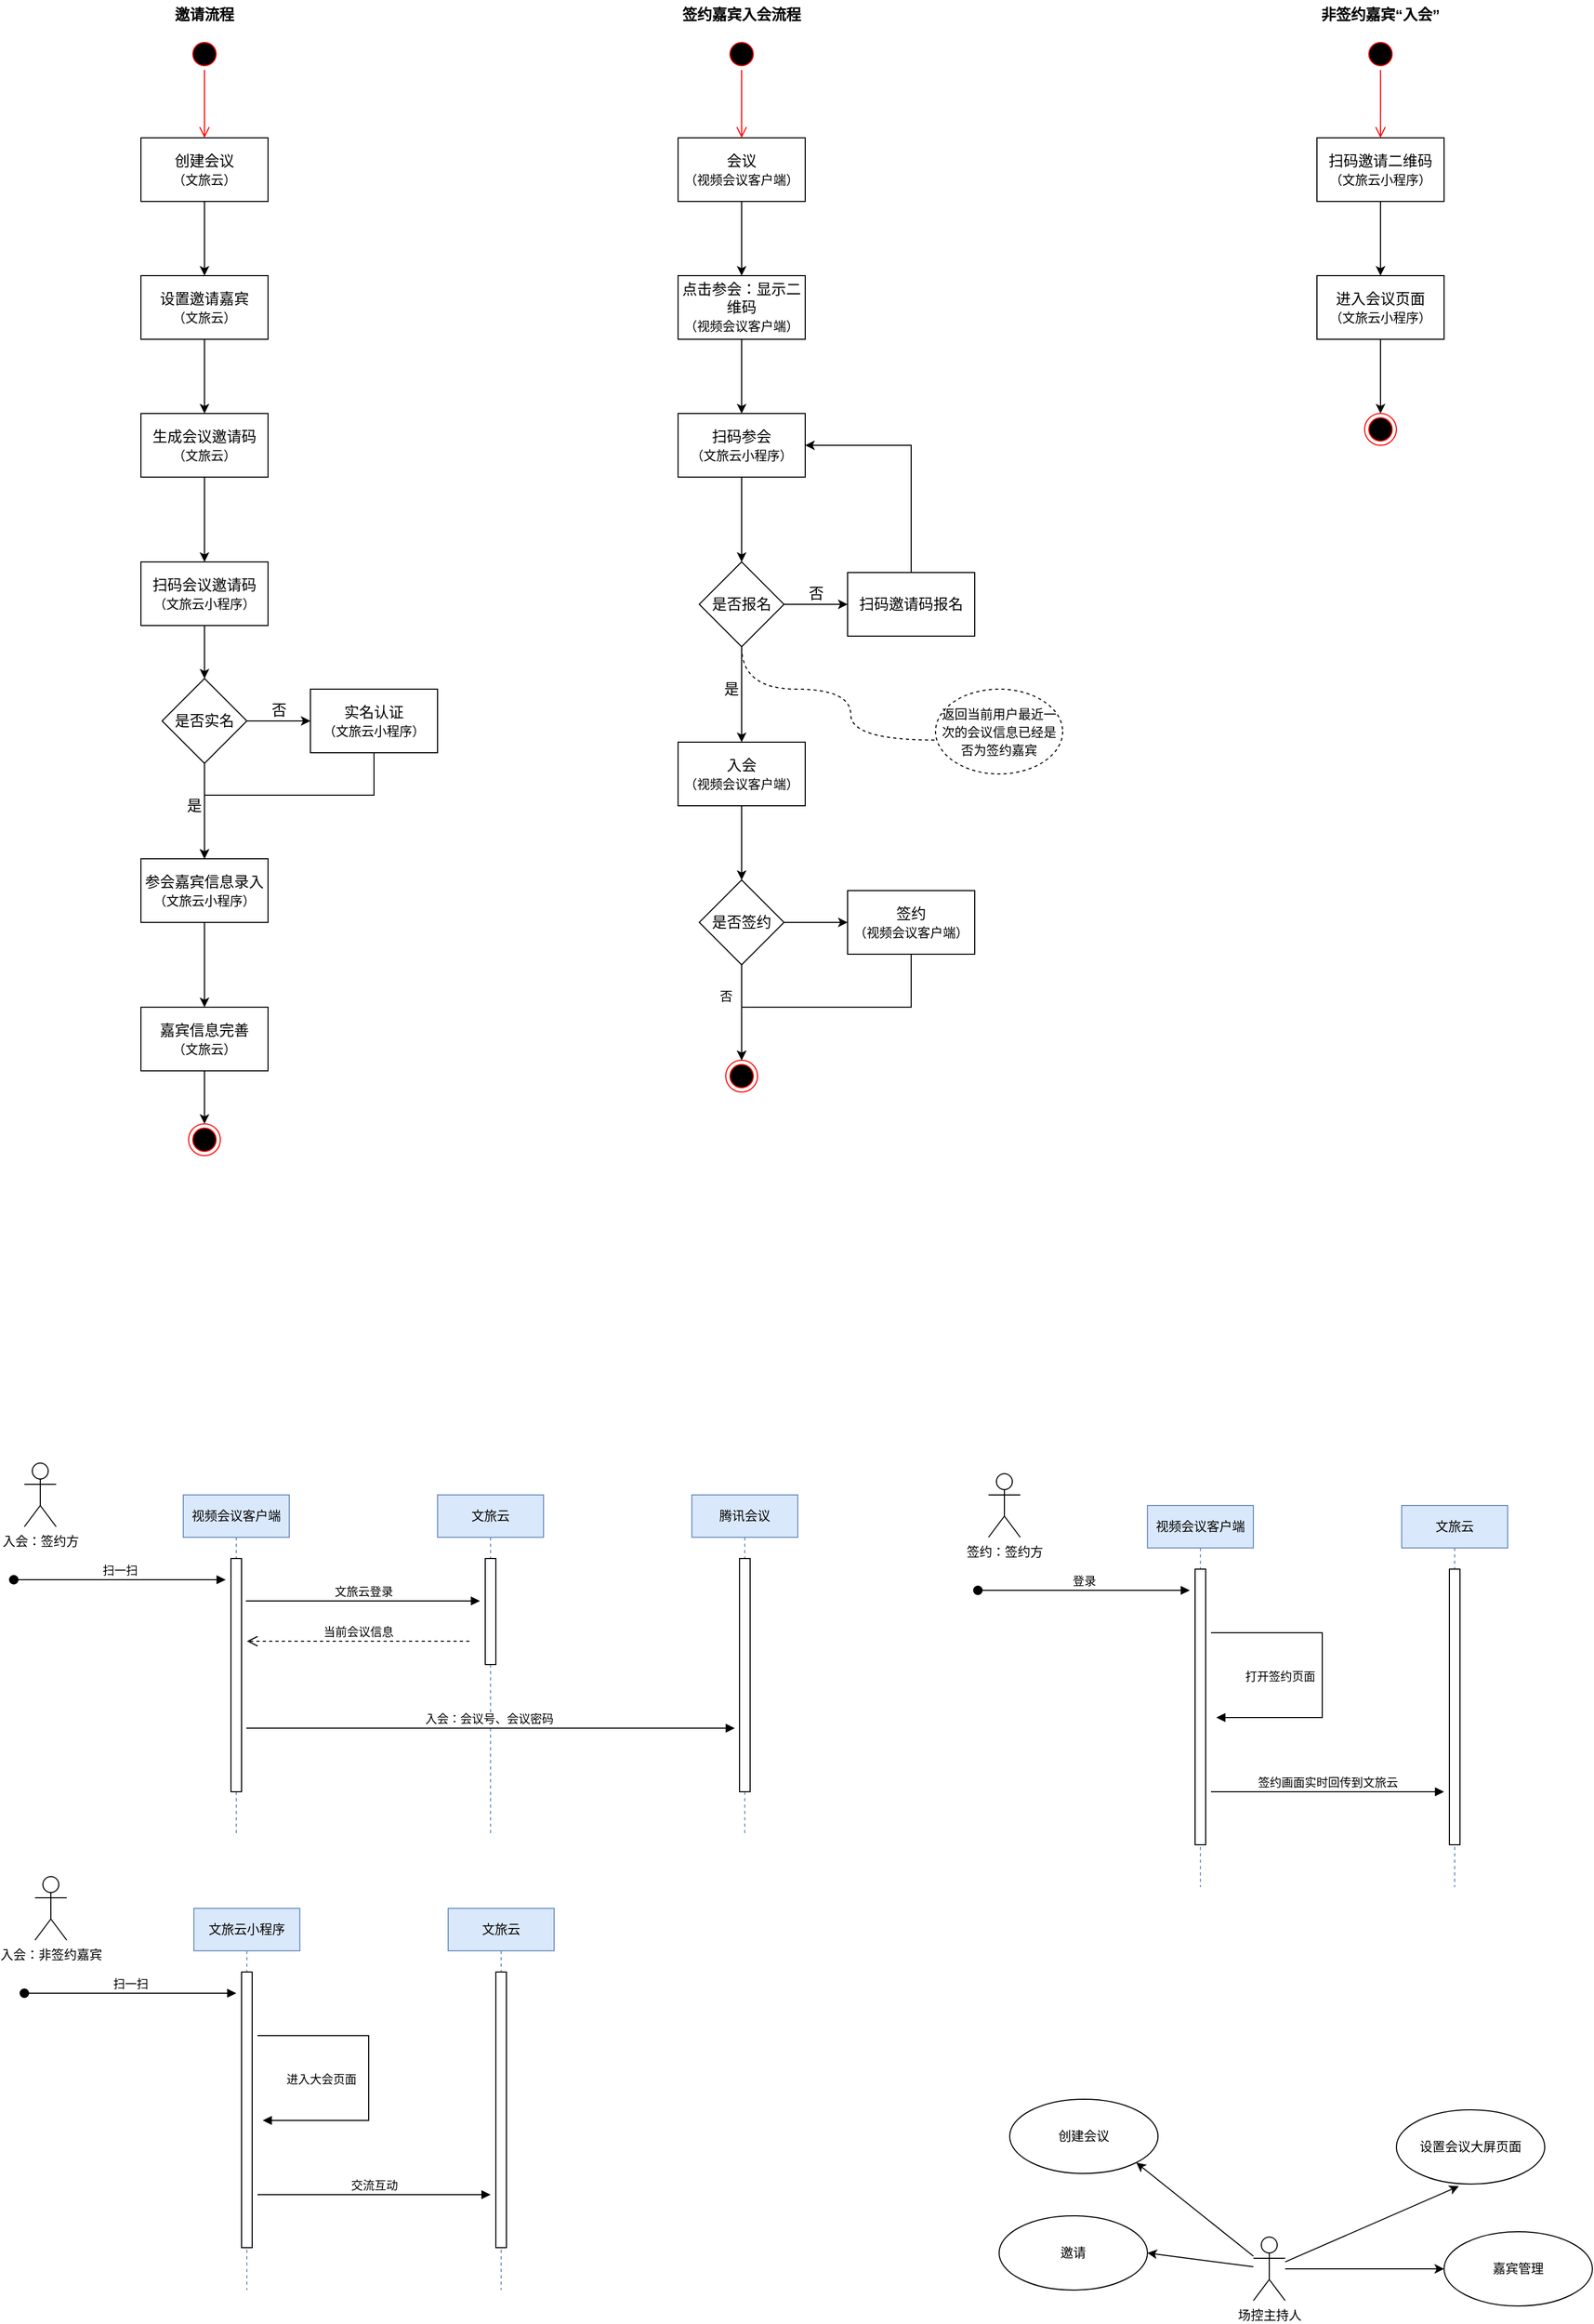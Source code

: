 <mxfile version="17.4.6" type="github">
  <diagram id="dWDWc4EyFyWDF9khaK5P" name="第 1 页">
    <mxGraphModel dx="2701" dy="1997" grid="1" gridSize="10" guides="1" tooltips="1" connect="1" arrows="1" fold="1" page="1" pageScale="1" pageWidth="827" pageHeight="1169" math="0" shadow="0">
      <root>
        <mxCell id="0" />
        <mxCell id="1" parent="0" />
        <mxCell id="BEaddWaeXoZHOyZYiYv0-9" value="入会：签约方" style="shape=umlActor;verticalLabelPosition=bottom;verticalAlign=top;html=1;outlineConnect=0;" parent="1" vertex="1">
          <mxGeometry x="-790" y="220" width="30" height="60" as="geometry" />
        </mxCell>
        <mxCell id="BEaddWaeXoZHOyZYiYv0-13" value="视频会议客户端" style="shape=umlLifeline;perimeter=lifelinePerimeter;whiteSpace=wrap;html=1;container=1;collapsible=0;recursiveResize=0;outlineConnect=0;fillColor=#dae8fc;strokeColor=#6c8ebf;" parent="1" vertex="1">
          <mxGeometry x="-640" y="250" width="100" height="320" as="geometry" />
        </mxCell>
        <mxCell id="BEaddWaeXoZHOyZYiYv0-11" value="" style="html=1;points=[];perimeter=orthogonalPerimeter;" parent="BEaddWaeXoZHOyZYiYv0-13" vertex="1">
          <mxGeometry x="45" y="60" width="10" height="220" as="geometry" />
        </mxCell>
        <mxCell id="BEaddWaeXoZHOyZYiYv0-15" value="文旅云" style="shape=umlLifeline;perimeter=lifelinePerimeter;whiteSpace=wrap;html=1;container=1;collapsible=0;recursiveResize=0;outlineConnect=0;fillColor=#dae8fc;strokeColor=#6c8ebf;" parent="1" vertex="1">
          <mxGeometry x="-400" y="250" width="100" height="320" as="geometry" />
        </mxCell>
        <mxCell id="BEaddWaeXoZHOyZYiYv0-16" value="" style="html=1;points=[];perimeter=orthogonalPerimeter;" parent="BEaddWaeXoZHOyZYiYv0-15" vertex="1">
          <mxGeometry x="45" y="60" width="10" height="100" as="geometry" />
        </mxCell>
        <mxCell id="BEaddWaeXoZHOyZYiYv0-17" value="腾讯会议" style="shape=umlLifeline;perimeter=lifelinePerimeter;whiteSpace=wrap;html=1;container=1;collapsible=0;recursiveResize=0;outlineConnect=0;fillColor=#dae8fc;strokeColor=#6c8ebf;" parent="1" vertex="1">
          <mxGeometry x="-160" y="250" width="100" height="320" as="geometry" />
        </mxCell>
        <mxCell id="BEaddWaeXoZHOyZYiYv0-18" value="" style="html=1;points=[];perimeter=orthogonalPerimeter;" parent="BEaddWaeXoZHOyZYiYv0-17" vertex="1">
          <mxGeometry x="45" y="60" width="10" height="220" as="geometry" />
        </mxCell>
        <mxCell id="BEaddWaeXoZHOyZYiYv0-19" value="扫一扫" style="html=1;verticalAlign=bottom;startArrow=oval;startFill=1;endArrow=block;startSize=8;rounded=0;" parent="1" edge="1">
          <mxGeometry width="60" relative="1" as="geometry">
            <mxPoint x="-800" y="330" as="sourcePoint" />
            <mxPoint x="-600" y="330" as="targetPoint" />
          </mxGeometry>
        </mxCell>
        <mxCell id="BEaddWaeXoZHOyZYiYv0-24" value="文旅云登录" style="html=1;verticalAlign=bottom;endArrow=block;rounded=0;" parent="1" edge="1">
          <mxGeometry width="80" relative="1" as="geometry">
            <mxPoint x="-581" y="350" as="sourcePoint" />
            <mxPoint x="-360" y="350" as="targetPoint" />
          </mxGeometry>
        </mxCell>
        <mxCell id="BEaddWaeXoZHOyZYiYv0-25" value="入会：会议号、会议密码&amp;nbsp;" style="html=1;verticalAlign=bottom;endArrow=block;rounded=0;" parent="1" edge="1">
          <mxGeometry width="80" relative="1" as="geometry">
            <mxPoint x="-580.5" y="470" as="sourcePoint" />
            <mxPoint x="-119.5" y="470" as="targetPoint" />
          </mxGeometry>
        </mxCell>
        <mxCell id="BEaddWaeXoZHOyZYiYv0-26" value="当前会议信息" style="html=1;verticalAlign=bottom;endArrow=open;dashed=1;endSize=8;rounded=0;" parent="1" edge="1">
          <mxGeometry relative="1" as="geometry">
            <mxPoint x="-370" y="388" as="sourcePoint" />
            <mxPoint x="-580" y="388" as="targetPoint" />
          </mxGeometry>
        </mxCell>
        <mxCell id="BEaddWaeXoZHOyZYiYv0-42" value="签约：签约方" style="shape=umlActor;verticalLabelPosition=bottom;verticalAlign=top;html=1;outlineConnect=0;" parent="1" vertex="1">
          <mxGeometry x="120" y="230" width="30" height="60" as="geometry" />
        </mxCell>
        <mxCell id="BEaddWaeXoZHOyZYiYv0-43" value="视频会议客户端" style="shape=umlLifeline;perimeter=lifelinePerimeter;whiteSpace=wrap;html=1;container=1;collapsible=0;recursiveResize=0;outlineConnect=0;fillColor=#dae8fc;strokeColor=#6c8ebf;" parent="1" vertex="1">
          <mxGeometry x="270" y="260" width="100" height="360" as="geometry" />
        </mxCell>
        <mxCell id="BEaddWaeXoZHOyZYiYv0-44" value="" style="html=1;points=[];perimeter=orthogonalPerimeter;" parent="BEaddWaeXoZHOyZYiYv0-43" vertex="1">
          <mxGeometry x="45" y="60" width="10" height="260" as="geometry" />
        </mxCell>
        <mxCell id="BEaddWaeXoZHOyZYiYv0-46" value="文旅云" style="shape=umlLifeline;perimeter=lifelinePerimeter;whiteSpace=wrap;html=1;container=1;collapsible=0;recursiveResize=0;outlineConnect=0;fillColor=#dae8fc;strokeColor=#6c8ebf;" parent="1" vertex="1">
          <mxGeometry x="510" y="260" width="100" height="360" as="geometry" />
        </mxCell>
        <mxCell id="BEaddWaeXoZHOyZYiYv0-47" value="" style="html=1;points=[];perimeter=orthogonalPerimeter;" parent="BEaddWaeXoZHOyZYiYv0-46" vertex="1">
          <mxGeometry x="45" y="60" width="10" height="260" as="geometry" />
        </mxCell>
        <mxCell id="BEaddWaeXoZHOyZYiYv0-51" value="登录" style="html=1;verticalAlign=bottom;startArrow=oval;startFill=1;endArrow=block;startSize=8;rounded=0;" parent="1" edge="1">
          <mxGeometry width="60" relative="1" as="geometry">
            <mxPoint x="110" y="340" as="sourcePoint" />
            <mxPoint x="310" y="340" as="targetPoint" />
          </mxGeometry>
        </mxCell>
        <mxCell id="BEaddWaeXoZHOyZYiYv0-55" value="打开签约页面" style="html=1;verticalAlign=bottom;endArrow=block;rounded=0;" parent="1" edge="1">
          <mxGeometry x="0.579" y="-30" width="80" relative="1" as="geometry">
            <mxPoint x="330" y="380" as="sourcePoint" />
            <mxPoint x="335" y="460" as="targetPoint" />
            <Array as="points">
              <mxPoint x="435" y="380" />
              <mxPoint x="435" y="460" />
            </Array>
            <mxPoint as="offset" />
          </mxGeometry>
        </mxCell>
        <mxCell id="BEaddWaeXoZHOyZYiYv0-45" value="签约画面实时回传到文旅云" style="html=1;verticalAlign=bottom;endArrow=block;rounded=0;" parent="1" edge="1">
          <mxGeometry width="80" relative="1" as="geometry">
            <mxPoint x="330" y="530" as="sourcePoint" />
            <mxPoint x="550" y="530" as="targetPoint" />
          </mxGeometry>
        </mxCell>
        <mxCell id="BEaddWaeXoZHOyZYiYv0-56" value="入会：非签约嘉宾" style="shape=umlActor;verticalLabelPosition=bottom;verticalAlign=top;html=1;outlineConnect=0;" parent="1" vertex="1">
          <mxGeometry x="-780" y="610" width="30" height="60" as="geometry" />
        </mxCell>
        <mxCell id="BEaddWaeXoZHOyZYiYv0-57" value="文旅云小程序" style="shape=umlLifeline;perimeter=lifelinePerimeter;whiteSpace=wrap;html=1;container=1;collapsible=0;recursiveResize=0;outlineConnect=0;fillColor=#dae8fc;strokeColor=#6c8ebf;" parent="1" vertex="1">
          <mxGeometry x="-630" y="640" width="100" height="360" as="geometry" />
        </mxCell>
        <mxCell id="BEaddWaeXoZHOyZYiYv0-58" value="" style="html=1;points=[];perimeter=orthogonalPerimeter;" parent="BEaddWaeXoZHOyZYiYv0-57" vertex="1">
          <mxGeometry x="45" y="60" width="10" height="260" as="geometry" />
        </mxCell>
        <mxCell id="BEaddWaeXoZHOyZYiYv0-59" value="文旅云" style="shape=umlLifeline;perimeter=lifelinePerimeter;whiteSpace=wrap;html=1;container=1;collapsible=0;recursiveResize=0;outlineConnect=0;fillColor=#dae8fc;strokeColor=#6c8ebf;" parent="1" vertex="1">
          <mxGeometry x="-390" y="640" width="100" height="360" as="geometry" />
        </mxCell>
        <mxCell id="BEaddWaeXoZHOyZYiYv0-60" value="" style="html=1;points=[];perimeter=orthogonalPerimeter;" parent="BEaddWaeXoZHOyZYiYv0-59" vertex="1">
          <mxGeometry x="45" y="60" width="10" height="260" as="geometry" />
        </mxCell>
        <mxCell id="BEaddWaeXoZHOyZYiYv0-61" value="扫一扫" style="html=1;verticalAlign=bottom;startArrow=oval;startFill=1;endArrow=block;startSize=8;rounded=0;" parent="1" edge="1">
          <mxGeometry width="60" relative="1" as="geometry">
            <mxPoint x="-790" y="720" as="sourcePoint" />
            <mxPoint x="-590" y="720" as="targetPoint" />
          </mxGeometry>
        </mxCell>
        <mxCell id="BEaddWaeXoZHOyZYiYv0-62" value="进入大会页面" style="html=1;verticalAlign=bottom;endArrow=block;rounded=0;" parent="1" edge="1">
          <mxGeometry x="0.614" y="-30" width="80" relative="1" as="geometry">
            <mxPoint x="-570" y="760" as="sourcePoint" />
            <mxPoint x="-565" y="840" as="targetPoint" />
            <Array as="points">
              <mxPoint x="-465" y="760" />
              <mxPoint x="-465" y="840" />
            </Array>
            <mxPoint as="offset" />
          </mxGeometry>
        </mxCell>
        <mxCell id="BEaddWaeXoZHOyZYiYv0-63" value="交流互动" style="html=1;verticalAlign=bottom;endArrow=block;rounded=0;" parent="1" edge="1">
          <mxGeometry width="80" relative="1" as="geometry">
            <mxPoint x="-570" y="910" as="sourcePoint" />
            <mxPoint x="-350" y="910" as="targetPoint" />
          </mxGeometry>
        </mxCell>
        <mxCell id="BEaddWaeXoZHOyZYiYv0-95" value="" style="edgeStyle=orthogonalEdgeStyle;rounded=0;orthogonalLoop=1;jettySize=auto;html=1;fontSize=14;" parent="1" source="BEaddWaeXoZHOyZYiYv0-93" target="BEaddWaeXoZHOyZYiYv0-94" edge="1">
          <mxGeometry relative="1" as="geometry" />
        </mxCell>
        <mxCell id="BEaddWaeXoZHOyZYiYv0-93" value="&lt;font&gt;创建会议&lt;/font&gt;&lt;br style=&quot;font-size: 12px&quot;&gt;&lt;span style=&quot;font-size: 12px&quot;&gt;（文旅云）&lt;/span&gt;" style="rounded=0;whiteSpace=wrap;html=1;fontSize=14;" parent="1" vertex="1">
          <mxGeometry x="-680" y="-1030" width="120" height="60" as="geometry" />
        </mxCell>
        <mxCell id="BEaddWaeXoZHOyZYiYv0-97" value="" style="edgeStyle=orthogonalEdgeStyle;rounded=0;orthogonalLoop=1;jettySize=auto;html=1;fontSize=14;" parent="1" source="BEaddWaeXoZHOyZYiYv0-94" target="BEaddWaeXoZHOyZYiYv0-96" edge="1">
          <mxGeometry relative="1" as="geometry" />
        </mxCell>
        <mxCell id="BEaddWaeXoZHOyZYiYv0-94" value="设置邀请嘉宾&lt;br style=&quot;font-size: 12px&quot;&gt;&lt;span style=&quot;font-size: 12px&quot;&gt;（文旅云）&lt;/span&gt;" style="rounded=0;whiteSpace=wrap;html=1;fontSize=14;" parent="1" vertex="1">
          <mxGeometry x="-680" y="-900" width="120" height="60" as="geometry" />
        </mxCell>
        <mxCell id="BEaddWaeXoZHOyZYiYv0-99" value="" style="edgeStyle=orthogonalEdgeStyle;rounded=0;orthogonalLoop=1;jettySize=auto;html=1;fontSize=14;" parent="1" source="BEaddWaeXoZHOyZYiYv0-96" target="BEaddWaeXoZHOyZYiYv0-98" edge="1">
          <mxGeometry relative="1" as="geometry" />
        </mxCell>
        <mxCell id="BEaddWaeXoZHOyZYiYv0-96" value="生成会议邀请码&lt;br style=&quot;font-size: 12px&quot;&gt;&lt;span style=&quot;font-size: 12px&quot;&gt;（文旅云）&lt;/span&gt;" style="rounded=0;whiteSpace=wrap;html=1;fontSize=14;" parent="1" vertex="1">
          <mxGeometry x="-680" y="-770" width="120" height="60" as="geometry" />
        </mxCell>
        <mxCell id="BEaddWaeXoZHOyZYiYv0-101" style="edgeStyle=orthogonalEdgeStyle;rounded=0;orthogonalLoop=1;jettySize=auto;html=1;exitX=0.5;exitY=1;exitDx=0;exitDy=0;entryX=0.5;entryY=0;entryDx=0;entryDy=0;fontSize=14;" parent="1" source="BEaddWaeXoZHOyZYiYv0-98" target="BEaddWaeXoZHOyZYiYv0-100" edge="1">
          <mxGeometry relative="1" as="geometry" />
        </mxCell>
        <mxCell id="BEaddWaeXoZHOyZYiYv0-98" value="扫码会议邀请码&lt;br style=&quot;font-size: 12px&quot;&gt;&lt;span style=&quot;font-size: 12px&quot;&gt;（文旅云小程序）&lt;/span&gt;" style="rounded=0;whiteSpace=wrap;html=1;fontSize=14;" parent="1" vertex="1">
          <mxGeometry x="-680" y="-630" width="120" height="60" as="geometry" />
        </mxCell>
        <mxCell id="BEaddWaeXoZHOyZYiYv0-103" value="" style="edgeStyle=orthogonalEdgeStyle;rounded=0;orthogonalLoop=1;jettySize=auto;html=1;fontSize=14;" parent="1" source="BEaddWaeXoZHOyZYiYv0-100" target="BEaddWaeXoZHOyZYiYv0-102" edge="1">
          <mxGeometry relative="1" as="geometry" />
        </mxCell>
        <mxCell id="BEaddWaeXoZHOyZYiYv0-106" value="" style="edgeStyle=orthogonalEdgeStyle;rounded=0;orthogonalLoop=1;jettySize=auto;html=1;fontSize=14;" parent="1" source="BEaddWaeXoZHOyZYiYv0-100" target="BEaddWaeXoZHOyZYiYv0-105" edge="1">
          <mxGeometry relative="1" as="geometry" />
        </mxCell>
        <mxCell id="BEaddWaeXoZHOyZYiYv0-100" value="是否实名" style="rhombus;whiteSpace=wrap;html=1;fontSize=14;" parent="1" vertex="1">
          <mxGeometry x="-660" y="-520" width="80" height="80" as="geometry" />
        </mxCell>
        <mxCell id="BEaddWaeXoZHOyZYiYv0-111" value="" style="edgeStyle=orthogonalEdgeStyle;rounded=0;orthogonalLoop=1;jettySize=auto;html=1;fontSize=14;" parent="1" source="BEaddWaeXoZHOyZYiYv0-102" target="BEaddWaeXoZHOyZYiYv0-110" edge="1">
          <mxGeometry relative="1" as="geometry" />
        </mxCell>
        <mxCell id="BEaddWaeXoZHOyZYiYv0-102" value="参会嘉宾信息录入&lt;br style=&quot;font-size: 12px&quot;&gt;&lt;span style=&quot;font-size: 12px&quot;&gt;（文旅云小程序）&lt;/span&gt;" style="whiteSpace=wrap;html=1;fontSize=14;" parent="1" vertex="1">
          <mxGeometry x="-680" y="-350" width="120" height="60" as="geometry" />
        </mxCell>
        <mxCell id="BEaddWaeXoZHOyZYiYv0-104" value="是" style="text;html=1;align=center;verticalAlign=middle;resizable=0;points=[];autosize=1;strokeColor=none;fillColor=none;fontSize=14;" parent="1" vertex="1">
          <mxGeometry x="-645" y="-410" width="30" height="20" as="geometry" />
        </mxCell>
        <mxCell id="BEaddWaeXoZHOyZYiYv0-107" style="edgeStyle=orthogonalEdgeStyle;rounded=0;orthogonalLoop=1;jettySize=auto;html=1;fontSize=14;entryX=0.5;entryY=0;entryDx=0;entryDy=0;" parent="1" source="BEaddWaeXoZHOyZYiYv0-105" target="BEaddWaeXoZHOyZYiYv0-102" edge="1">
          <mxGeometry relative="1" as="geometry">
            <mxPoint x="-620" y="-420" as="targetPoint" />
            <Array as="points">
              <mxPoint x="-460" y="-410" />
              <mxPoint x="-620" y="-410" />
            </Array>
          </mxGeometry>
        </mxCell>
        <mxCell id="BEaddWaeXoZHOyZYiYv0-105" value="&lt;span&gt;实名认证&lt;/span&gt;&lt;br style=&quot;font-size: 12px&quot;&gt;&lt;span style=&quot;font-size: 12px&quot;&gt;（文旅云小程序）&lt;/span&gt;" style="whiteSpace=wrap;html=1;fontSize=14;" parent="1" vertex="1">
          <mxGeometry x="-520" y="-510" width="120" height="60" as="geometry" />
        </mxCell>
        <mxCell id="BEaddWaeXoZHOyZYiYv0-108" value="否" style="text;html=1;align=center;verticalAlign=middle;resizable=0;points=[];autosize=1;strokeColor=none;fillColor=none;fontSize=14;" parent="1" vertex="1">
          <mxGeometry x="-565" y="-500" width="30" height="20" as="geometry" />
        </mxCell>
        <mxCell id="BEaddWaeXoZHOyZYiYv0-113" style="edgeStyle=orthogonalEdgeStyle;rounded=0;orthogonalLoop=1;jettySize=auto;html=1;fontSize=14;" parent="1" source="BEaddWaeXoZHOyZYiYv0-110" target="BEaddWaeXoZHOyZYiYv0-112" edge="1">
          <mxGeometry relative="1" as="geometry" />
        </mxCell>
        <mxCell id="BEaddWaeXoZHOyZYiYv0-110" value="嘉宾信息完善&lt;br style=&quot;font-size: 12px&quot;&gt;&lt;span style=&quot;font-size: 12px&quot;&gt;（文旅云）&lt;/span&gt;" style="whiteSpace=wrap;html=1;fontSize=14;" parent="1" vertex="1">
          <mxGeometry x="-680" y="-210" width="120" height="60" as="geometry" />
        </mxCell>
        <mxCell id="BEaddWaeXoZHOyZYiYv0-112" value="" style="ellipse;html=1;shape=endState;fillColor=#000000;strokeColor=#ff0000;fontSize=14;" parent="1" vertex="1">
          <mxGeometry x="-635" y="-100" width="30" height="30" as="geometry" />
        </mxCell>
        <mxCell id="BEaddWaeXoZHOyZYiYv0-114" value="" style="ellipse;html=1;shape=startState;fillColor=#000000;strokeColor=#ff0000;fontSize=14;" parent="1" vertex="1">
          <mxGeometry x="-635" y="-1124" width="30" height="30" as="geometry" />
        </mxCell>
        <mxCell id="BEaddWaeXoZHOyZYiYv0-115" value="" style="edgeStyle=orthogonalEdgeStyle;html=1;verticalAlign=bottom;endArrow=open;endSize=8;strokeColor=#ff0000;rounded=0;fontSize=14;" parent="1" source="BEaddWaeXoZHOyZYiYv0-114" target="BEaddWaeXoZHOyZYiYv0-93" edge="1">
          <mxGeometry relative="1" as="geometry">
            <mxPoint x="-865" y="-555" as="targetPoint" />
          </mxGeometry>
        </mxCell>
        <mxCell id="BEaddWaeXoZHOyZYiYv0-116" value="邀请流程" style="text;align=center;fontStyle=1;verticalAlign=middle;spacingLeft=3;spacingRight=3;strokeColor=none;rotatable=0;points=[[0,0.5],[1,0.5]];portConstraint=eastwest;fontSize=14;" parent="1" vertex="1">
          <mxGeometry x="-660" y="-1160" width="80" height="26" as="geometry" />
        </mxCell>
        <mxCell id="BEaddWaeXoZHOyZYiYv0-117" value="" style="edgeStyle=orthogonalEdgeStyle;rounded=0;orthogonalLoop=1;jettySize=auto;html=1;fontSize=14;" parent="1" source="BEaddWaeXoZHOyZYiYv0-118" target="BEaddWaeXoZHOyZYiYv0-120" edge="1">
          <mxGeometry relative="1" as="geometry" />
        </mxCell>
        <mxCell id="BEaddWaeXoZHOyZYiYv0-118" value="会议&lt;br style=&quot;font-size: 12px&quot;&gt;&lt;span style=&quot;font-size: 12px&quot;&gt;（视频会议客户端）&lt;/span&gt;" style="rounded=0;whiteSpace=wrap;html=1;fontSize=14;" parent="1" vertex="1">
          <mxGeometry x="-173" y="-1030" width="120" height="60" as="geometry" />
        </mxCell>
        <mxCell id="BEaddWaeXoZHOyZYiYv0-119" value="" style="edgeStyle=orthogonalEdgeStyle;rounded=0;orthogonalLoop=1;jettySize=auto;html=1;fontSize=14;" parent="1" source="BEaddWaeXoZHOyZYiYv0-120" target="BEaddWaeXoZHOyZYiYv0-122" edge="1">
          <mxGeometry relative="1" as="geometry" />
        </mxCell>
        <mxCell id="BEaddWaeXoZHOyZYiYv0-120" value="点击参会：显示二维码&lt;br style=&quot;font-size: 12px&quot;&gt;&lt;span style=&quot;font-size: 12px&quot;&gt;（视频会议客户端）&lt;/span&gt;" style="rounded=0;whiteSpace=wrap;html=1;fontSize=14;" parent="1" vertex="1">
          <mxGeometry x="-173" y="-900" width="120" height="60" as="geometry" />
        </mxCell>
        <mxCell id="BEaddWaeXoZHOyZYiYv0-149" style="edgeStyle=orthogonalEdgeStyle;curved=1;rounded=0;orthogonalLoop=1;jettySize=auto;html=1;entryX=0.5;entryY=0;entryDx=0;entryDy=0;fontSize=14;" parent="1" source="BEaddWaeXoZHOyZYiYv0-122" target="BEaddWaeXoZHOyZYiYv0-127" edge="1">
          <mxGeometry relative="1" as="geometry" />
        </mxCell>
        <mxCell id="BEaddWaeXoZHOyZYiYv0-122" value="扫码参会&lt;br style=&quot;font-size: 12px&quot;&gt;&lt;span style=&quot;font-size: 12px&quot;&gt;（文旅云小程序）&lt;/span&gt;" style="rounded=0;whiteSpace=wrap;html=1;fontSize=14;" parent="1" vertex="1">
          <mxGeometry x="-173" y="-770" width="120" height="60" as="geometry" />
        </mxCell>
        <mxCell id="BEaddWaeXoZHOyZYiYv0-125" value="" style="edgeStyle=orthogonalEdgeStyle;rounded=0;orthogonalLoop=1;jettySize=auto;html=1;fontSize=14;" parent="1" source="BEaddWaeXoZHOyZYiYv0-127" target="BEaddWaeXoZHOyZYiYv0-129" edge="1">
          <mxGeometry relative="1" as="geometry" />
        </mxCell>
        <mxCell id="BEaddWaeXoZHOyZYiYv0-126" value="" style="edgeStyle=orthogonalEdgeStyle;rounded=0;orthogonalLoop=1;jettySize=auto;html=1;fontSize=14;" parent="1" source="BEaddWaeXoZHOyZYiYv0-127" target="BEaddWaeXoZHOyZYiYv0-132" edge="1">
          <mxGeometry relative="1" as="geometry" />
        </mxCell>
        <mxCell id="BEaddWaeXoZHOyZYiYv0-127" value="是否报名" style="rhombus;whiteSpace=wrap;html=1;fontSize=14;" parent="1" vertex="1">
          <mxGeometry x="-153" y="-630" width="80" height="80" as="geometry" />
        </mxCell>
        <mxCell id="BEaddWaeXoZHOyZYiYv0-163" value="" style="edgeStyle=none;rounded=0;orthogonalLoop=1;jettySize=auto;html=1;fontSize=12;endArrow=classic;endFill=1;" parent="1" source="BEaddWaeXoZHOyZYiYv0-129" target="BEaddWaeXoZHOyZYiYv0-162" edge="1">
          <mxGeometry relative="1" as="geometry" />
        </mxCell>
        <mxCell id="BEaddWaeXoZHOyZYiYv0-129" value="入会&lt;br style=&quot;font-size: 12px&quot;&gt;&lt;span style=&quot;font-size: 12px&quot;&gt;（&lt;/span&gt;&lt;span style=&quot;font-size: 12px&quot;&gt;视频会议客户端&lt;/span&gt;&lt;span style=&quot;font-size: 12px&quot;&gt;）&lt;/span&gt;" style="whiteSpace=wrap;html=1;fontSize=14;" parent="1" vertex="1">
          <mxGeometry x="-173" y="-460" width="120" height="60" as="geometry" />
        </mxCell>
        <mxCell id="BEaddWaeXoZHOyZYiYv0-130" value="是" style="text;html=1;align=center;verticalAlign=middle;resizable=0;points=[];autosize=1;strokeColor=none;fillColor=none;fontSize=14;" parent="1" vertex="1">
          <mxGeometry x="-138" y="-520" width="30" height="20" as="geometry" />
        </mxCell>
        <mxCell id="BEaddWaeXoZHOyZYiYv0-131" style="edgeStyle=orthogonalEdgeStyle;rounded=0;orthogonalLoop=1;jettySize=auto;html=1;fontSize=14;entryX=1;entryY=0.5;entryDx=0;entryDy=0;" parent="1" source="BEaddWaeXoZHOyZYiYv0-132" target="BEaddWaeXoZHOyZYiYv0-122" edge="1">
          <mxGeometry relative="1" as="geometry">
            <mxPoint x="-113" y="-420" as="targetPoint" />
            <Array as="points">
              <mxPoint x="47" y="-740" />
            </Array>
          </mxGeometry>
        </mxCell>
        <mxCell id="BEaddWaeXoZHOyZYiYv0-132" value="扫码邀请码报名" style="whiteSpace=wrap;html=1;fontSize=14;" parent="1" vertex="1">
          <mxGeometry x="-13" y="-620" width="120" height="60" as="geometry" />
        </mxCell>
        <mxCell id="BEaddWaeXoZHOyZYiYv0-133" value="否" style="text;html=1;align=center;verticalAlign=middle;resizable=0;points=[];autosize=1;strokeColor=none;fillColor=none;fontSize=14;" parent="1" vertex="1">
          <mxGeometry x="-58" y="-610" width="30" height="20" as="geometry" />
        </mxCell>
        <mxCell id="BEaddWaeXoZHOyZYiYv0-137" value="" style="ellipse;html=1;shape=startState;fillColor=#000000;strokeColor=#ff0000;fontSize=14;" parent="1" vertex="1">
          <mxGeometry x="-128" y="-1124" width="30" height="30" as="geometry" />
        </mxCell>
        <mxCell id="BEaddWaeXoZHOyZYiYv0-138" value="" style="edgeStyle=orthogonalEdgeStyle;html=1;verticalAlign=bottom;endArrow=open;endSize=8;strokeColor=#ff0000;rounded=0;fontSize=14;" parent="1" source="BEaddWaeXoZHOyZYiYv0-137" target="BEaddWaeXoZHOyZYiYv0-118" edge="1">
          <mxGeometry relative="1" as="geometry">
            <mxPoint x="-358" y="-555" as="targetPoint" />
          </mxGeometry>
        </mxCell>
        <mxCell id="BEaddWaeXoZHOyZYiYv0-139" value="签约嘉宾入会流程" style="text;align=center;fontStyle=1;verticalAlign=middle;spacingLeft=3;spacingRight=3;strokeColor=none;rotatable=0;points=[[0,0.5],[1,0.5]];portConstraint=eastwest;fontSize=14;" parent="1" vertex="1">
          <mxGeometry x="-153" y="-1160" width="80" height="26" as="geometry" />
        </mxCell>
        <mxCell id="BEaddWaeXoZHOyZYiYv0-152" style="rounded=0;orthogonalLoop=1;jettySize=auto;html=1;fontSize=14;dashed=1;edgeStyle=orthogonalEdgeStyle;curved=1;exitX=-0.008;exitY=0.6;exitDx=0;exitDy=0;exitPerimeter=0;endArrow=none;endFill=0;" parent="1" source="BEaddWaeXoZHOyZYiYv0-151" target="BEaddWaeXoZHOyZYiYv0-127" edge="1">
          <mxGeometry relative="1" as="geometry">
            <Array as="points">
              <mxPoint x="-10" y="-462" />
              <mxPoint x="-10" y="-510" />
              <mxPoint x="-113" y="-510" />
            </Array>
          </mxGeometry>
        </mxCell>
        <mxCell id="BEaddWaeXoZHOyZYiYv0-151" value="&lt;font style=&quot;font-size: 12px&quot;&gt;返回当前用户最近一次的会议信息已经是否为签约嘉宾&lt;/font&gt;" style="ellipse;whiteSpace=wrap;html=1;dashed=1;fontSize=14;" parent="1" vertex="1">
          <mxGeometry x="70" y="-510" width="120" height="80" as="geometry" />
        </mxCell>
        <mxCell id="BEaddWaeXoZHOyZYiYv0-167" style="edgeStyle=none;rounded=0;orthogonalLoop=1;jettySize=auto;html=1;exitX=0.5;exitY=1;exitDx=0;exitDy=0;fontSize=12;endArrow=classic;endFill=1;" parent="1" source="BEaddWaeXoZHOyZYiYv0-162" target="BEaddWaeXoZHOyZYiYv0-166" edge="1">
          <mxGeometry relative="1" as="geometry" />
        </mxCell>
        <mxCell id="BEaddWaeXoZHOyZYiYv0-168" value="否" style="edgeLabel;html=1;align=center;verticalAlign=middle;resizable=0;points=[];fontSize=12;" parent="BEaddWaeXoZHOyZYiYv0-167" vertex="1" connectable="0">
          <mxGeometry x="-0.333" y="1" relative="1" as="geometry">
            <mxPoint x="-16" as="offset" />
          </mxGeometry>
        </mxCell>
        <mxCell id="BEaddWaeXoZHOyZYiYv0-170" value="" style="edgeStyle=none;rounded=0;orthogonalLoop=1;jettySize=auto;html=1;fontSize=12;endArrow=classic;endFill=1;" parent="1" source="BEaddWaeXoZHOyZYiYv0-162" target="BEaddWaeXoZHOyZYiYv0-169" edge="1">
          <mxGeometry relative="1" as="geometry" />
        </mxCell>
        <mxCell id="BEaddWaeXoZHOyZYiYv0-162" value="是否签约" style="rhombus;whiteSpace=wrap;html=1;fontSize=14;" parent="1" vertex="1">
          <mxGeometry x="-153" y="-330" width="80" height="80" as="geometry" />
        </mxCell>
        <mxCell id="BEaddWaeXoZHOyZYiYv0-166" value="" style="ellipse;html=1;shape=endState;fillColor=#000000;strokeColor=#ff0000;fontSize=14;" parent="1" vertex="1">
          <mxGeometry x="-128" y="-160" width="30" height="30" as="geometry" />
        </mxCell>
        <mxCell id="BEaddWaeXoZHOyZYiYv0-172" style="edgeStyle=none;rounded=0;orthogonalLoop=1;jettySize=auto;html=1;entryX=0.5;entryY=0;entryDx=0;entryDy=0;fontSize=12;endArrow=classic;endFill=1;" parent="1" source="BEaddWaeXoZHOyZYiYv0-169" target="BEaddWaeXoZHOyZYiYv0-166" edge="1">
          <mxGeometry relative="1" as="geometry">
            <Array as="points">
              <mxPoint x="47" y="-210" />
              <mxPoint x="-113" y="-210" />
            </Array>
          </mxGeometry>
        </mxCell>
        <mxCell id="BEaddWaeXoZHOyZYiYv0-169" value="签约&lt;br style=&quot;font-size: 12px&quot;&gt;&lt;span style=&quot;font-size: 12px&quot;&gt;（&lt;/span&gt;&lt;span style=&quot;font-size: 12px&quot;&gt;视频会议客户端&lt;/span&gt;&lt;span style=&quot;font-size: 12px&quot;&gt;）&lt;/span&gt;" style="whiteSpace=wrap;html=1;fontSize=14;" parent="1" vertex="1">
          <mxGeometry x="-13" y="-320" width="120" height="60" as="geometry" />
        </mxCell>
        <mxCell id="BEaddWaeXoZHOyZYiYv0-173" value="" style="edgeStyle=orthogonalEdgeStyle;rounded=0;orthogonalLoop=1;jettySize=auto;html=1;fontSize=14;" parent="1" source="BEaddWaeXoZHOyZYiYv0-174" target="BEaddWaeXoZHOyZYiYv0-176" edge="1">
          <mxGeometry relative="1" as="geometry" />
        </mxCell>
        <mxCell id="BEaddWaeXoZHOyZYiYv0-174" value="扫码邀请二维码&lt;br style=&quot;font-size: 12px&quot;&gt;&lt;span style=&quot;font-size: 12px&quot;&gt;（文旅云小程序）&lt;/span&gt;" style="rounded=0;whiteSpace=wrap;html=1;fontSize=14;" parent="1" vertex="1">
          <mxGeometry x="430" y="-1030" width="120" height="60" as="geometry" />
        </mxCell>
        <mxCell id="BEaddWaeXoZHOyZYiYv0-196" style="edgeStyle=none;rounded=0;orthogonalLoop=1;jettySize=auto;html=1;fontSize=12;endArrow=classic;endFill=1;" parent="1" source="BEaddWaeXoZHOyZYiYv0-176" target="BEaddWaeXoZHOyZYiYv0-192" edge="1">
          <mxGeometry relative="1" as="geometry" />
        </mxCell>
        <mxCell id="BEaddWaeXoZHOyZYiYv0-176" value="进入会议页面&lt;br style=&quot;font-size: 12px&quot;&gt;&lt;span style=&quot;font-size: 12px&quot;&gt;（文旅云小程序）&lt;/span&gt;" style="rounded=0;whiteSpace=wrap;html=1;fontSize=14;" parent="1" vertex="1">
          <mxGeometry x="430" y="-900" width="120" height="60" as="geometry" />
        </mxCell>
        <mxCell id="BEaddWaeXoZHOyZYiYv0-192" value="" style="ellipse;html=1;shape=endState;fillColor=#000000;strokeColor=#ff0000;fontSize=14;" parent="1" vertex="1">
          <mxGeometry x="475" y="-770" width="30" height="30" as="geometry" />
        </mxCell>
        <mxCell id="BEaddWaeXoZHOyZYiYv0-193" value="" style="ellipse;html=1;shape=startState;fillColor=#000000;strokeColor=#ff0000;fontSize=14;" parent="1" vertex="1">
          <mxGeometry x="475" y="-1124" width="30" height="30" as="geometry" />
        </mxCell>
        <mxCell id="BEaddWaeXoZHOyZYiYv0-194" value="" style="edgeStyle=orthogonalEdgeStyle;html=1;verticalAlign=bottom;endArrow=open;endSize=8;strokeColor=#ff0000;rounded=0;fontSize=14;" parent="1" source="BEaddWaeXoZHOyZYiYv0-193" target="BEaddWaeXoZHOyZYiYv0-174" edge="1">
          <mxGeometry relative="1" as="geometry">
            <mxPoint x="245" y="-555" as="targetPoint" />
          </mxGeometry>
        </mxCell>
        <mxCell id="BEaddWaeXoZHOyZYiYv0-195" value="非签约嘉宾“入会”" style="text;align=center;fontStyle=1;verticalAlign=middle;spacingLeft=3;spacingRight=3;strokeColor=none;rotatable=0;points=[[0,0.5],[1,0.5]];portConstraint=eastwest;fontSize=14;" parent="1" vertex="1">
          <mxGeometry x="450" y="-1160" width="80" height="26" as="geometry" />
        </mxCell>
        <mxCell id="BEaddWaeXoZHOyZYiYv0-203" style="edgeStyle=none;rounded=0;orthogonalLoop=1;jettySize=auto;html=1;entryX=1;entryY=1;entryDx=0;entryDy=0;fontSize=12;endArrow=classic;endFill=1;" parent="1" source="BEaddWaeXoZHOyZYiYv0-197" target="BEaddWaeXoZHOyZYiYv0-202" edge="1">
          <mxGeometry relative="1" as="geometry" />
        </mxCell>
        <mxCell id="BEaddWaeXoZHOyZYiYv0-205" style="edgeStyle=none;rounded=0;orthogonalLoop=1;jettySize=auto;html=1;entryX=0.421;entryY=1.029;entryDx=0;entryDy=0;entryPerimeter=0;fontSize=12;endArrow=classic;endFill=1;" parent="1" source="BEaddWaeXoZHOyZYiYv0-197" target="BEaddWaeXoZHOyZYiYv0-204" edge="1">
          <mxGeometry relative="1" as="geometry" />
        </mxCell>
        <mxCell id="BEaddWaeXoZHOyZYiYv0-208" style="edgeStyle=none;rounded=0;orthogonalLoop=1;jettySize=auto;html=1;entryX=1;entryY=0.5;entryDx=0;entryDy=0;fontSize=12;endArrow=classic;endFill=1;" parent="1" source="BEaddWaeXoZHOyZYiYv0-197" target="BEaddWaeXoZHOyZYiYv0-206" edge="1">
          <mxGeometry relative="1" as="geometry" />
        </mxCell>
        <mxCell id="BEaddWaeXoZHOyZYiYv0-209" style="edgeStyle=none;rounded=0;orthogonalLoop=1;jettySize=auto;html=1;fontSize=12;endArrow=classic;endFill=1;" parent="1" source="BEaddWaeXoZHOyZYiYv0-197" target="BEaddWaeXoZHOyZYiYv0-207" edge="1">
          <mxGeometry relative="1" as="geometry" />
        </mxCell>
        <mxCell id="BEaddWaeXoZHOyZYiYv0-197" value="场控主持人" style="shape=umlActor;verticalLabelPosition=bottom;verticalAlign=top;html=1;fontSize=12;" parent="1" vertex="1">
          <mxGeometry x="370" y="950" width="30" height="60" as="geometry" />
        </mxCell>
        <mxCell id="BEaddWaeXoZHOyZYiYv0-202" value="创建会议" style="ellipse;whiteSpace=wrap;html=1;fontSize=12;" parent="1" vertex="1">
          <mxGeometry x="140" y="820" width="140" height="70" as="geometry" />
        </mxCell>
        <mxCell id="BEaddWaeXoZHOyZYiYv0-204" value="设置会议大屏页面" style="ellipse;whiteSpace=wrap;html=1;fontSize=12;" parent="1" vertex="1">
          <mxGeometry x="505" y="830" width="140" height="70" as="geometry" />
        </mxCell>
        <mxCell id="BEaddWaeXoZHOyZYiYv0-206" value="邀请" style="ellipse;whiteSpace=wrap;html=1;fontSize=12;" parent="1" vertex="1">
          <mxGeometry x="130" y="930" width="140" height="70" as="geometry" />
        </mxCell>
        <mxCell id="BEaddWaeXoZHOyZYiYv0-207" value="嘉宾管理" style="ellipse;whiteSpace=wrap;html=1;fontSize=12;" parent="1" vertex="1">
          <mxGeometry x="550" y="945" width="140" height="70" as="geometry" />
        </mxCell>
      </root>
    </mxGraphModel>
  </diagram>
</mxfile>
